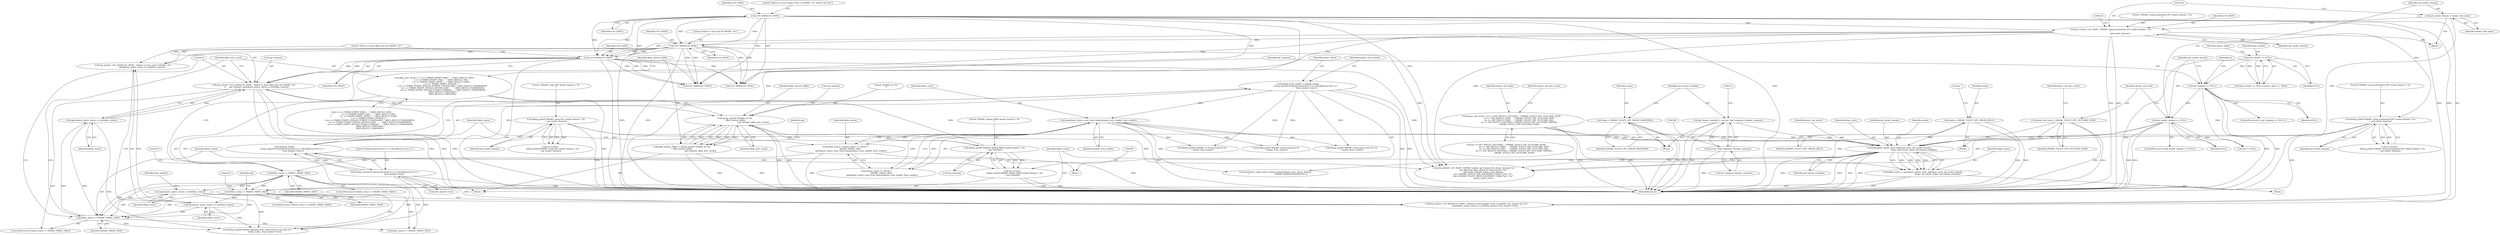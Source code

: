 digraph "0_exim_5b7a7c051c9ab9ee7c924a611f90ef2be03e0ad0@API" {
"1000397" [label="(Call,log_write(0, LOG_MAIN|LOG_PANIC, \"failure to store dkim (%s) for DMARC: %s\",\n        \t\t     sig->domain, opendmarc_policy_status_to_str(libdm_status)))"];
"1000399" [label="(Call,LOG_MAIN|LOG_PANIC)"];
"1000189" [label="(Call,LOG_MAIN|LOG_PANIC)"];
"1000214" [label="(Call,log_write(0, LOG_MAIN, \"DMARC using synthesized SPF sender domain = %s\n\",\n                               spf_sender_domain))"];
"1000211" [label="(Call,spf_sender_domain = sender_helo_name)"];
"1000339" [label="(Call,LOG_MAIN|LOG_PANIC)"];
"1000388" [label="(Call,debug_printf(\"DMARC adding DKIM sender domain = %s\n\", sig->domain))"];
"1000448" [label="(Call,string_sprintf(\"%sdkim %s %d\n\", dkim_history_buffer,\n                                                             sig->domain, dkim_ares_result))"];
"1000446" [label="(Call,dkim_history_buffer = string_sprintf(\"%sdkim %s %d\n\", dkim_history_buffer,\n                                                             sig->domain, dkim_ares_result))"];
"1000397" [label="(Call,log_write(0, LOG_MAIN|LOG_PANIC, \"failure to store dkim (%s) for DMARC: %s\",\n        \t\t     sig->domain, opendmarc_policy_status_to_str(libdm_status)))"];
"1000406" [label="(Call,opendmarc_policy_status_to_str(libdm_status))"];
"1000394" [label="(Call,libdm_status != DMARC_PARSE_OKAY)"];
"1000183" [label="(Call,libdm_status != DMARC_PARSE_OKAY)"];
"1000172" [label="(Call,libdm_status = (dmarc_abort == TRUE) ?\n                  DMARC_PARSE_OKAY :\n                  opendmarc_policy_store_from_domain(dmarc_pctx, header_from_sender))"];
"1000179" [label="(Call,opendmarc_policy_store_from_domain(dmarc_pctx, header_from_sender))"];
"1000161" [label="(Call,header_from_sender = expand_string(\n                           string_sprintf(\"${domain:${extract{1}{:}{${addresses:%s}}}}\",\n                             from_header->text) ))"];
"1000163" [label="(Call,expand_string(\n                           string_sprintf(\"${domain:${extract{1}{:}{${addresses:%s}}}}\",\n                             from_header->text) ))"];
"1000164" [label="(Call,string_sprintf(\"${domain:${extract{1}{:}{${addresses:%s}}}}\",\n                             from_header->text))"];
"1000334" [label="(Call,libdm_status != DMARC_PARSE_OKAY)"];
"1000325" [label="(Call,libdm_status = opendmarc_policy_store_spf(dmarc_pctx, spf_sender_domain,\n                                                dmarc_spf_result, origin, spf_human_readable))"];
"1000327" [label="(Call,opendmarc_policy_store_spf(dmarc_pctx, spf_sender_domain,\n                                                dmarc_spf_result, origin, spf_human_readable))"];
"1000221" [label="(Call,debug_printf(\"DMARC using synthesized SPF sender domain = %s\n\", spf_sender_domain))"];
"1000314" [label="(Call,debug_printf(\"DMARC using SPF sender domain = %s\n\", spf_sender_domain))"];
"1000207" [label="(Call,spf_sender_domain == NULL)"];
"1000202" [label="(Call,spf_response == NULL)"];
"1000150" [label="(Call,from_header == NULL)"];
"1000224" [label="(Call,dmarc_spf_result = DMARC_POLICY_SPF_OUTCOME_NONE)"];
"1000241" [label="(Call,dmarc_spf_result = (sr == SPF_RESULT_NEUTRAL)  ? DMARC_POLICY_SPF_OUTCOME_NONE :\n                         (sr == SPF_RESULT_PASS)     ? DMARC_POLICY_SPF_OUTCOME_PASS :\n                         (sr == SPF_RESULT_FAIL)     ? DMARC_POLICY_SPF_OUTCOME_FAIL :\n                         (sr == SPF_RESULT_SOFTFAIL) ? DMARC_POLICY_SPF_OUTCOME_TMPFAIL :\n                         DMARC_POLICY_SPF_OUTCOME_NONE)"];
"1000302" [label="(Call,origin = DMARC_POLICY_SPF_ORIGIN_MAILFROM)"];
"1000230" [label="(Call,origin = DMARC_POLICY_SPF_ORIGIN_HELO)"];
"1000305" [label="(Call,spf_human_readable = (uschar *)spf_response->header_comment)"];
"1000307" [label="(Call,(uschar *)spf_response->header_comment)"];
"1000193" [label="(Call,opendmarc_policy_status_to_str(libdm_status))"];
"1000343" [label="(Call,opendmarc_policy_status_to_str(libdm_status))"];
"1000408" [label="(Call,dkim_ares_result = ( vs == PDKIM_VERIFY_PASS )    ? ARES_RESULT_PASS :\n        \t              ( vs == PDKIM_VERIFY_FAIL )    ? ARES_RESULT_FAIL :\n        \t              ( vs == PDKIM_VERIFY_NONE )    ? ARES_RESULT_NONE :\n        \t              ( vs == PDKIM_VERIFY_INVALID ) ?\n                           ( ves == PDKIM_VERIFY_INVALID_PUBKEY_UNAVAILABLE ? ARES_RESULT_PERMERROR :\n                             ves == PDKIM_VERIFY_INVALID_BUFFER_SIZE        ? ARES_RESULT_PERMERROR :\n                             ves == PDKIM_VERIFY_INVALID_PUBKEY_PARSING     ? ARES_RESULT_PERMERROR :\n                             ARES_RESULT_UNKNOWN ) :\n                          ARES_RESULT_UNKNOWN)"];
"1000386" [label="(Call,(D_receive)\n        debug_printf(\"DMARC adding DKIM sender domain = %s\n\", sig->domain))"];
"1000325" [label="(Call,libdm_status = opendmarc_policy_store_spf(dmarc_pctx, spf_sender_domain,\n                                                dmarc_spf_result, origin, spf_human_readable))"];
"1000448" [label="(Call,string_sprintf(\"%sdkim %s %d\n\", dkim_history_buffer,\n                                                             sig->domain, dkim_ares_result))"];
"1000221" [label="(Call,debug_printf(\"DMARC using synthesized SPF sender domain = %s\n\", spf_sender_domain))"];
"1000179" [label="(Call,opendmarc_policy_store_from_domain(dmarc_pctx, header_from_sender))"];
"1000335" [label="(Identifier,libdm_status)"];
"1000484" [label="(Call,debug_printf(\"DMARC record parse error for %s\n\", header_from_sender))"];
"1000303" [label="(Identifier,origin)"];
"1000467" [label="(Call,debug_printf(\"DMARC no record found for %s\n\", header_from_sender))"];
"1000494" [label="(Call,debug_printf(\"DMARC skipping (%d), unsure what to do with %s\",\n                        libdm_status, from_header->text))"];
"1000193" [label="(Call,opendmarc_policy_status_to_str(libdm_status))"];
"1000165" [label="(Literal,\"${domain:${extract{1}{:}{${addresses:%s}}}}\")"];
"1000340" [label="(Identifier,LOG_MAIN)"];
"1000174" [label="(Call,(dmarc_abort == TRUE) ?\n                  DMARC_PARSE_OKAY :\n                  opendmarc_policy_store_from_domain(dmarc_pctx, header_from_sender))"];
"1000309" [label="(Call,spf_response->header_comment)"];
"1000230" [label="(Call,origin = DMARC_POLICY_SPF_ORIGIN_HELO)"];
"1000632" [label="(Call,log_write(0, LOG_MAIN, \"DMARC results: spf_domain=%s dmarc_domain=%s \"\n                             \"spf_align=%s dkim_align=%s enforcement='%s'\",\n                             spf_sender_domain, dmarc_used_domain,\n                             (sa==DMARC_POLICY_SPF_ALIGNMENT_PASS) ?\"yes\":\"no\",\n                             (da==DMARC_POLICY_DKIM_ALIGNMENT_PASS)?\"yes\":\"no\",\n                             dmarc_status_text))"];
"1000209" [label="(Identifier,NULL)"];
"1000235" [label="(Block,)"];
"1000341" [label="(Identifier,LOG_PANIC)"];
"1000339" [label="(Call,LOG_MAIN|LOG_PANIC)"];
"1000343" [label="(Call,opendmarc_policy_status_to_str(libdm_status))"];
"1000534" [label="(Call,LOG_MAIN|LOG_PANIC)"];
"1000185" [label="(Identifier,DMARC_PARSE_OKAY)"];
"1000194" [label="(Identifier,libdm_status)"];
"1000208" [label="(Identifier,spf_sender_domain)"];
"1000173" [label="(Identifier,libdm_status)"];
"1000150" [label="(Call,from_header == NULL)"];
"1000389" [label="(Literal,\"DMARC adding DKIM sender domain = %s\n\")"];
"1000182" [label="(ControlStructure,if (libdm_status != DMARC_PARSE_OKAY))"];
"1000190" [label="(Identifier,LOG_MAIN)"];
"1000218" [label="(Identifier,spf_sender_domain)"];
"1000223" [label="(Identifier,spf_sender_domain)"];
"1000162" [label="(Identifier,header_from_sender)"];
"1000402" [label="(Literal,\"failure to store dkim (%s) for DMARC: %s\")"];
"1000456" [label="(Identifier,sig)"];
"1000454" [label="(Identifier,dkim_ares_result)"];
"1000394" [label="(Call,libdm_status != DMARC_PARSE_OKAY)"];
"1000388" [label="(Call,debug_printf(\"DMARC adding DKIM sender domain = %s\n\", sig->domain))"];
"1000232" [label="(Identifier,DMARC_POLICY_SPF_ORIGIN_HELO)"];
"1000160" [label="(Block,)"];
"1000390" [label="(Call,sig->domain)"];
"1000515" [label="(Call,opendmarc_policy_fetch_utilized_domain(dmarc_pctx, dmarc_domain,\n        \t                                          DMARC_MAXHOSTNAMELEN-1))"];
"1000217" [label="(Literal,\"DMARC using synthesized SPF sender domain = %s\n\")"];
"1000338" [label="(Literal,0)"];
"1000346" [label="(Identifier,sig)"];
"1000315" [label="(Literal,\"DMARC using SPF sender domain = %s\n\")"];
"1000396" [label="(Identifier,DMARC_PARSE_OKAY)"];
"1000204" [label="(Identifier,NULL)"];
"1000449" [label="(Literal,\"%sdkim %s %d\n\")"];
"1000161" [label="(Call,header_from_sender = expand_string(\n                           string_sprintf(\"${domain:${extract{1}{:}{${addresses:%s}}}}\",\n                             from_header->text) ))"];
"1000215" [label="(Literal,0)"];
"1000196" [label="(Identifier,from_header)"];
"1000181" [label="(Identifier,header_from_sender)"];
"1000212" [label="(Identifier,spf_sender_domain)"];
"1000191" [label="(Identifier,LOG_PANIC)"];
"1000225" [label="(Identifier,dmarc_spf_result)"];
"1000307" [label="(Call,(uschar *)spf_response->header_comment)"];
"1000477" [label="(Call,debug_printf(\"DMARC record found for %s\n\", header_from_sender))"];
"1000164" [label="(Call,string_sprintf(\"${domain:${extract{1}{:}{${addresses:%s}}}}\",\n                             from_header->text))"];
"1000403" [label="(Call,sig->domain)"];
"1000237" [label="(Identifier,sr)"];
"1000334" [label="(Call,libdm_status != DMARC_PARSE_OKAY)"];
"1000203" [label="(Identifier,spf_response)"];
"1000170" [label="(Identifier,dmarc_abort)"];
"1000192" [label="(Literal,\"failure to store header From: in DMARC: %s, header was '%s'\")"];
"1000205" [label="(Block,)"];
"1000242" [label="(Identifier,dmarc_spf_result)"];
"1000202" [label="(Call,spf_response == NULL)"];
"1000149" [label="(Call,from_header == NULL || dmarc_abort == TRUE)"];
"1000210" [label="(Block,)"];
"1000330" [label="(Identifier,dmarc_spf_result)"];
"1000450" [label="(Identifier,dkim_history_buffer)"];
"1000154" [label="(Identifier,dmarc_abort)"];
"1000180" [label="(Identifier,dmarc_pctx)"];
"1000344" [label="(Identifier,libdm_status)"];
"1000201" [label="(ControlStructure,if ( spf_response == NULL ))"];
"1000151" [label="(Identifier,from_header)"];
"1000214" [label="(Call,log_write(0, LOG_MAIN, \"DMARC using synthesized SPF sender domain = %s\n\",\n                               spf_sender_domain))"];
"1000228" [label="(Identifier,dmarc_spf_ares_result)"];
"1000219" [label="(Call,(D_receive)\n          debug_printf(\"DMARC using synthesized SPF sender domain = %s\n\", spf_sender_domain))"];
"1000312" [label="(Call,(D_receive)\n        debug_printf(\"DMARC using SPF sender domain = %s\n\", spf_sender_domain))"];
"1000408" [label="(Call,dkim_ares_result = ( vs == PDKIM_VERIFY_PASS )    ? ARES_RESULT_PASS :\n        \t              ( vs == PDKIM_VERIFY_FAIL )    ? ARES_RESULT_FAIL :\n        \t              ( vs == PDKIM_VERIFY_NONE )    ? ARES_RESULT_NONE :\n        \t              ( vs == PDKIM_VERIFY_INVALID ) ?\n                           ( ves == PDKIM_VERIFY_INVALID_PUBKEY_UNAVAILABLE ? ARES_RESULT_PERMERROR :\n                             ves == PDKIM_VERIFY_INVALID_BUFFER_SIZE        ? ARES_RESULT_PERMERROR :\n                             ves == PDKIM_VERIFY_INVALID_PUBKEY_PARSING     ? ARES_RESULT_PERMERROR :\n                             ARES_RESULT_UNKNOWN ) :\n                          ARES_RESULT_UNKNOWN)"];
"1000332" [label="(Identifier,spf_human_readable)"];
"1000316" [label="(Identifier,spf_sender_domain)"];
"1000243" [label="(Call,(sr == SPF_RESULT_NEUTRAL)  ? DMARC_POLICY_SPF_OUTCOME_NONE :\n                         (sr == SPF_RESULT_PASS)     ? DMARC_POLICY_SPF_OUTCOME_PASS :\n                         (sr == SPF_RESULT_FAIL)     ? DMARC_POLICY_SPF_OUTCOME_FAIL :\n                         (sr == SPF_RESULT_SOFTFAIL) ? DMARC_POLICY_SPF_OUTCOME_TMPFAIL :\n                         DMARC_POLICY_SPF_OUTCOME_NONE)"];
"1000314" [label="(Call,debug_printf(\"DMARC using SPF sender domain = %s\n\", spf_sender_domain))"];
"1000326" [label="(Identifier,libdm_status)"];
"1000189" [label="(Call,LOG_MAIN|LOG_PANIC)"];
"1000305" [label="(Call,spf_human_readable = (uschar *)spf_response->header_comment)"];
"1000528" [label="(Call,libdm_status != DMARC_PARSE_OKAY)"];
"1000163" [label="(Call,expand_string(\n                           string_sprintf(\"${domain:${extract{1}{:}{${addresses:%s}}}}\",\n                             from_header->text) ))"];
"1000231" [label="(Identifier,origin)"];
"1000152" [label="(Identifier,NULL)"];
"1000327" [label="(Call,opendmarc_policy_store_spf(dmarc_pctx, spf_sender_domain,\n                                                dmarc_spf_result, origin, spf_human_readable))"];
"1000302" [label="(Call,origin = DMARC_POLICY_SPF_ORIGIN_MAILFROM)"];
"1000621" [label="(Call,LOG_MAIN|LOG_PANIC)"];
"1000336" [label="(Identifier,DMARC_PARSE_OKAY)"];
"1000328" [label="(Identifier,dmarc_pctx)"];
"1000342" [label="(Literal,\"failure to store spf for DMARC: %s\")"];
"1000337" [label="(Call,log_write(0, LOG_MAIN|LOG_PANIC, \"failure to store spf for DMARC: %s\",\n                             opendmarc_policy_status_to_str(libdm_status)))"];
"1000353" [label="(Block,)"];
"1000397" [label="(Call,log_write(0, LOG_MAIN|LOG_PANIC, \"failure to store dkim (%s) for DMARC: %s\",\n        \t\t     sig->domain, opendmarc_policy_status_to_str(libdm_status)))"];
"1000398" [label="(Literal,0)"];
"1000386" [label="(Call,(D_receive)\n        debug_printf(\"DMARC adding DKIM sender domain = %s\n\", sig->domain))"];
"1000451" [label="(Call,sig->domain)"];
"1000183" [label="(Call,libdm_status != DMARC_PARSE_OKAY)"];
"1000447" [label="(Identifier,dkim_history_buffer)"];
"1000406" [label="(Call,opendmarc_policy_status_to_str(libdm_status))"];
"1000350" [label="(Call,sig != NULL)"];
"1000211" [label="(Call,spf_sender_domain = sender_helo_name)"];
"1000206" [label="(ControlStructure,if (spf_sender_domain == NULL))"];
"1000401" [label="(Identifier,LOG_PANIC)"];
"1000233" [label="(Literal,\"\")"];
"1000241" [label="(Call,dmarc_spf_result = (sr == SPF_RESULT_NEUTRAL)  ? DMARC_POLICY_SPF_OUTCOME_NONE :\n                         (sr == SPF_RESULT_PASS)     ? DMARC_POLICY_SPF_OUTCOME_PASS :\n                         (sr == SPF_RESULT_FAIL)     ? DMARC_POLICY_SPF_OUTCOME_FAIL :\n                         (sr == SPF_RESULT_SOFTFAIL) ? DMARC_POLICY_SPF_OUTCOME_TMPFAIL :\n                         DMARC_POLICY_SPF_OUTCOME_NONE)"];
"1000410" [label="(Call,( vs == PDKIM_VERIFY_PASS )    ? ARES_RESULT_PASS :\n        \t              ( vs == PDKIM_VERIFY_FAIL )    ? ARES_RESULT_FAIL :\n        \t              ( vs == PDKIM_VERIFY_NONE )    ? ARES_RESULT_NONE :\n        \t              ( vs == PDKIM_VERIFY_INVALID ) ?\n                           ( ves == PDKIM_VERIFY_INVALID_PUBKEY_UNAVAILABLE ? ARES_RESULT_PERMERROR :\n                             ves == PDKIM_VERIFY_INVALID_BUFFER_SIZE        ? ARES_RESULT_PERMERROR :\n                             ves == PDKIM_VERIFY_INVALID_PUBKEY_PARSING     ? ARES_RESULT_PERMERROR :\n                             ARES_RESULT_UNKNOWN ) :\n                          ARES_RESULT_UNKNOWN)"];
"1000166" [label="(Call,from_header->text)"];
"1000184" [label="(Identifier,libdm_status)"];
"1000333" [label="(ControlStructure,if (libdm_status != DMARC_PARSE_OKAY))"];
"1000213" [label="(Identifier,sender_helo_name)"];
"1000329" [label="(Identifier,spf_sender_domain)"];
"1000172" [label="(Call,libdm_status = (dmarc_abort == TRUE) ?\n                  DMARC_PARSE_OKAY :\n                  opendmarc_policy_store_from_domain(dmarc_pctx, header_from_sender))"];
"1000224" [label="(Call,dmarc_spf_result = DMARC_POLICY_SPF_OUTCOME_NONE)"];
"1000226" [label="(Identifier,DMARC_POLICY_SPF_OUTCOME_NONE)"];
"1000304" [label="(Identifier,DMARC_POLICY_SPF_ORIGIN_MAILFROM)"];
"1000393" [label="(ControlStructure,if (libdm_status != DMARC_PARSE_OKAY))"];
"1000216" [label="(Identifier,LOG_MAIN)"];
"1000446" [label="(Call,dkim_history_buffer = string_sprintf(\"%sdkim %s %d\n\", dkim_history_buffer,\n                                                             sig->domain, dkim_ares_result))"];
"1000306" [label="(Identifier,spf_human_readable)"];
"1000399" [label="(Call,LOG_MAIN|LOG_PANIC)"];
"1000188" [label="(Literal,0)"];
"1000409" [label="(Identifier,dkim_ares_result)"];
"1000187" [label="(Call,log_write(0, LOG_MAIN|LOG_PANIC, \"failure to store header From: in DMARC: %s, header was '%s'\",\n                           opendmarc_policy_status_to_str(libdm_status), from_header->text))"];
"1000207" [label="(Call,spf_sender_domain == NULL)"];
"1000331" [label="(Identifier,origin)"];
"1000222" [label="(Literal,\"DMARC using synthesized SPF sender domain = %s\n\")"];
"1000395" [label="(Identifier,libdm_status)"];
"1000400" [label="(Identifier,LOG_MAIN)"];
"1000407" [label="(Identifier,libdm_status)"];
"1000265" [label="(Identifier,dmarc_spf_ares_result)"];
"1000324" [label="(Block,)"];
"1000663" [label="(MethodReturn,int)"];
"1000397" -> "1000393"  [label="AST: "];
"1000397" -> "1000406"  [label="CFG: "];
"1000398" -> "1000397"  [label="AST: "];
"1000399" -> "1000397"  [label="AST: "];
"1000402" -> "1000397"  [label="AST: "];
"1000403" -> "1000397"  [label="AST: "];
"1000406" -> "1000397"  [label="AST: "];
"1000409" -> "1000397"  [label="CFG: "];
"1000397" -> "1000663"  [label="DDG: "];
"1000397" -> "1000663"  [label="DDG: "];
"1000397" -> "1000663"  [label="DDG: "];
"1000399" -> "1000397"  [label="DDG: "];
"1000399" -> "1000397"  [label="DDG: "];
"1000388" -> "1000397"  [label="DDG: "];
"1000406" -> "1000397"  [label="DDG: "];
"1000397" -> "1000448"  [label="DDG: "];
"1000399" -> "1000401"  [label="CFG: "];
"1000400" -> "1000399"  [label="AST: "];
"1000401" -> "1000399"  [label="AST: "];
"1000402" -> "1000399"  [label="CFG: "];
"1000399" -> "1000663"  [label="DDG: "];
"1000399" -> "1000663"  [label="DDG: "];
"1000189" -> "1000399"  [label="DDG: "];
"1000189" -> "1000399"  [label="DDG: "];
"1000214" -> "1000399"  [label="DDG: "];
"1000339" -> "1000399"  [label="DDG: "];
"1000339" -> "1000399"  [label="DDG: "];
"1000399" -> "1000534"  [label="DDG: "];
"1000399" -> "1000534"  [label="DDG: "];
"1000399" -> "1000621"  [label="DDG: "];
"1000399" -> "1000621"  [label="DDG: "];
"1000399" -> "1000632"  [label="DDG: "];
"1000189" -> "1000187"  [label="AST: "];
"1000189" -> "1000191"  [label="CFG: "];
"1000190" -> "1000189"  [label="AST: "];
"1000191" -> "1000189"  [label="AST: "];
"1000192" -> "1000189"  [label="CFG: "];
"1000189" -> "1000663"  [label="DDG: "];
"1000189" -> "1000663"  [label="DDG: "];
"1000189" -> "1000187"  [label="DDG: "];
"1000189" -> "1000187"  [label="DDG: "];
"1000189" -> "1000214"  [label="DDG: "];
"1000189" -> "1000339"  [label="DDG: "];
"1000189" -> "1000339"  [label="DDG: "];
"1000189" -> "1000534"  [label="DDG: "];
"1000189" -> "1000534"  [label="DDG: "];
"1000189" -> "1000621"  [label="DDG: "];
"1000189" -> "1000621"  [label="DDG: "];
"1000189" -> "1000632"  [label="DDG: "];
"1000214" -> "1000210"  [label="AST: "];
"1000214" -> "1000218"  [label="CFG: "];
"1000215" -> "1000214"  [label="AST: "];
"1000216" -> "1000214"  [label="AST: "];
"1000217" -> "1000214"  [label="AST: "];
"1000218" -> "1000214"  [label="AST: "];
"1000220" -> "1000214"  [label="CFG: "];
"1000214" -> "1000663"  [label="DDG: "];
"1000214" -> "1000663"  [label="DDG: "];
"1000211" -> "1000214"  [label="DDG: "];
"1000214" -> "1000221"  [label="DDG: "];
"1000214" -> "1000339"  [label="DDG: "];
"1000214" -> "1000534"  [label="DDG: "];
"1000214" -> "1000621"  [label="DDG: "];
"1000214" -> "1000632"  [label="DDG: "];
"1000211" -> "1000210"  [label="AST: "];
"1000211" -> "1000213"  [label="CFG: "];
"1000212" -> "1000211"  [label="AST: "];
"1000213" -> "1000211"  [label="AST: "];
"1000215" -> "1000211"  [label="CFG: "];
"1000211" -> "1000663"  [label="DDG: "];
"1000339" -> "1000337"  [label="AST: "];
"1000339" -> "1000341"  [label="CFG: "];
"1000340" -> "1000339"  [label="AST: "];
"1000341" -> "1000339"  [label="AST: "];
"1000342" -> "1000339"  [label="CFG: "];
"1000339" -> "1000663"  [label="DDG: "];
"1000339" -> "1000663"  [label="DDG: "];
"1000339" -> "1000337"  [label="DDG: "];
"1000339" -> "1000337"  [label="DDG: "];
"1000339" -> "1000534"  [label="DDG: "];
"1000339" -> "1000534"  [label="DDG: "];
"1000339" -> "1000621"  [label="DDG: "];
"1000339" -> "1000621"  [label="DDG: "];
"1000339" -> "1000632"  [label="DDG: "];
"1000388" -> "1000386"  [label="AST: "];
"1000388" -> "1000390"  [label="CFG: "];
"1000389" -> "1000388"  [label="AST: "];
"1000390" -> "1000388"  [label="AST: "];
"1000386" -> "1000388"  [label="CFG: "];
"1000388" -> "1000386"  [label="DDG: "];
"1000388" -> "1000386"  [label="DDG: "];
"1000448" -> "1000388"  [label="DDG: "];
"1000388" -> "1000448"  [label="DDG: "];
"1000448" -> "1000446"  [label="AST: "];
"1000448" -> "1000454"  [label="CFG: "];
"1000449" -> "1000448"  [label="AST: "];
"1000450" -> "1000448"  [label="AST: "];
"1000451" -> "1000448"  [label="AST: "];
"1000454" -> "1000448"  [label="AST: "];
"1000446" -> "1000448"  [label="CFG: "];
"1000448" -> "1000663"  [label="DDG: "];
"1000448" -> "1000663"  [label="DDG: "];
"1000448" -> "1000446"  [label="DDG: "];
"1000448" -> "1000446"  [label="DDG: "];
"1000448" -> "1000446"  [label="DDG: "];
"1000448" -> "1000446"  [label="DDG: "];
"1000446" -> "1000448"  [label="DDG: "];
"1000408" -> "1000448"  [label="DDG: "];
"1000446" -> "1000353"  [label="AST: "];
"1000447" -> "1000446"  [label="AST: "];
"1000456" -> "1000446"  [label="CFG: "];
"1000446" -> "1000663"  [label="DDG: "];
"1000446" -> "1000663"  [label="DDG: "];
"1000406" -> "1000407"  [label="CFG: "];
"1000407" -> "1000406"  [label="AST: "];
"1000406" -> "1000394"  [label="DDG: "];
"1000394" -> "1000406"  [label="DDG: "];
"1000406" -> "1000494"  [label="DDG: "];
"1000394" -> "1000393"  [label="AST: "];
"1000394" -> "1000396"  [label="CFG: "];
"1000395" -> "1000394"  [label="AST: "];
"1000396" -> "1000394"  [label="AST: "];
"1000398" -> "1000394"  [label="CFG: "];
"1000409" -> "1000394"  [label="CFG: "];
"1000183" -> "1000394"  [label="DDG: "];
"1000183" -> "1000394"  [label="DDG: "];
"1000334" -> "1000394"  [label="DDG: "];
"1000334" -> "1000394"  [label="DDG: "];
"1000193" -> "1000394"  [label="DDG: "];
"1000343" -> "1000394"  [label="DDG: "];
"1000394" -> "1000494"  [label="DDG: "];
"1000394" -> "1000528"  [label="DDG: "];
"1000183" -> "1000182"  [label="AST: "];
"1000183" -> "1000185"  [label="CFG: "];
"1000184" -> "1000183"  [label="AST: "];
"1000185" -> "1000183"  [label="AST: "];
"1000188" -> "1000183"  [label="CFG: "];
"1000203" -> "1000183"  [label="CFG: "];
"1000172" -> "1000183"  [label="DDG: "];
"1000183" -> "1000193"  [label="DDG: "];
"1000183" -> "1000334"  [label="DDG: "];
"1000183" -> "1000494"  [label="DDG: "];
"1000183" -> "1000528"  [label="DDG: "];
"1000172" -> "1000160"  [label="AST: "];
"1000172" -> "1000174"  [label="CFG: "];
"1000173" -> "1000172"  [label="AST: "];
"1000174" -> "1000172"  [label="AST: "];
"1000184" -> "1000172"  [label="CFG: "];
"1000172" -> "1000663"  [label="DDG: "];
"1000179" -> "1000172"  [label="DDG: "];
"1000179" -> "1000172"  [label="DDG: "];
"1000179" -> "1000174"  [label="AST: "];
"1000179" -> "1000181"  [label="CFG: "];
"1000180" -> "1000179"  [label="AST: "];
"1000181" -> "1000179"  [label="AST: "];
"1000174" -> "1000179"  [label="CFG: "];
"1000179" -> "1000663"  [label="DDG: "];
"1000179" -> "1000174"  [label="DDG: "];
"1000179" -> "1000174"  [label="DDG: "];
"1000161" -> "1000179"  [label="DDG: "];
"1000179" -> "1000327"  [label="DDG: "];
"1000179" -> "1000467"  [label="DDG: "];
"1000179" -> "1000477"  [label="DDG: "];
"1000179" -> "1000484"  [label="DDG: "];
"1000179" -> "1000515"  [label="DDG: "];
"1000161" -> "1000160"  [label="AST: "];
"1000161" -> "1000163"  [label="CFG: "];
"1000162" -> "1000161"  [label="AST: "];
"1000163" -> "1000161"  [label="AST: "];
"1000170" -> "1000161"  [label="CFG: "];
"1000161" -> "1000663"  [label="DDG: "];
"1000161" -> "1000663"  [label="DDG: "];
"1000163" -> "1000161"  [label="DDG: "];
"1000161" -> "1000467"  [label="DDG: "];
"1000161" -> "1000477"  [label="DDG: "];
"1000161" -> "1000484"  [label="DDG: "];
"1000163" -> "1000164"  [label="CFG: "];
"1000164" -> "1000163"  [label="AST: "];
"1000163" -> "1000663"  [label="DDG: "];
"1000164" -> "1000163"  [label="DDG: "];
"1000164" -> "1000163"  [label="DDG: "];
"1000164" -> "1000166"  [label="CFG: "];
"1000165" -> "1000164"  [label="AST: "];
"1000166" -> "1000164"  [label="AST: "];
"1000164" -> "1000663"  [label="DDG: "];
"1000164" -> "1000187"  [label="DDG: "];
"1000164" -> "1000494"  [label="DDG: "];
"1000334" -> "1000333"  [label="AST: "];
"1000334" -> "1000336"  [label="CFG: "];
"1000335" -> "1000334"  [label="AST: "];
"1000336" -> "1000334"  [label="AST: "];
"1000338" -> "1000334"  [label="CFG: "];
"1000346" -> "1000334"  [label="CFG: "];
"1000325" -> "1000334"  [label="DDG: "];
"1000334" -> "1000343"  [label="DDG: "];
"1000334" -> "1000494"  [label="DDG: "];
"1000334" -> "1000528"  [label="DDG: "];
"1000325" -> "1000324"  [label="AST: "];
"1000325" -> "1000327"  [label="CFG: "];
"1000326" -> "1000325"  [label="AST: "];
"1000327" -> "1000325"  [label="AST: "];
"1000335" -> "1000325"  [label="CFG: "];
"1000325" -> "1000663"  [label="DDG: "];
"1000327" -> "1000325"  [label="DDG: "];
"1000327" -> "1000325"  [label="DDG: "];
"1000327" -> "1000325"  [label="DDG: "];
"1000327" -> "1000325"  [label="DDG: "];
"1000327" -> "1000325"  [label="DDG: "];
"1000327" -> "1000332"  [label="CFG: "];
"1000328" -> "1000327"  [label="AST: "];
"1000329" -> "1000327"  [label="AST: "];
"1000330" -> "1000327"  [label="AST: "];
"1000331" -> "1000327"  [label="AST: "];
"1000332" -> "1000327"  [label="AST: "];
"1000327" -> "1000663"  [label="DDG: "];
"1000327" -> "1000663"  [label="DDG: "];
"1000327" -> "1000663"  [label="DDG: "];
"1000327" -> "1000663"  [label="DDG: "];
"1000221" -> "1000327"  [label="DDG: "];
"1000314" -> "1000327"  [label="DDG: "];
"1000207" -> "1000327"  [label="DDG: "];
"1000224" -> "1000327"  [label="DDG: "];
"1000241" -> "1000327"  [label="DDG: "];
"1000302" -> "1000327"  [label="DDG: "];
"1000230" -> "1000327"  [label="DDG: "];
"1000305" -> "1000327"  [label="DDG: "];
"1000327" -> "1000515"  [label="DDG: "];
"1000327" -> "1000632"  [label="DDG: "];
"1000221" -> "1000219"  [label="AST: "];
"1000221" -> "1000223"  [label="CFG: "];
"1000222" -> "1000221"  [label="AST: "];
"1000223" -> "1000221"  [label="AST: "];
"1000219" -> "1000221"  [label="CFG: "];
"1000221" -> "1000663"  [label="DDG: "];
"1000221" -> "1000219"  [label="DDG: "];
"1000221" -> "1000219"  [label="DDG: "];
"1000221" -> "1000632"  [label="DDG: "];
"1000314" -> "1000312"  [label="AST: "];
"1000314" -> "1000316"  [label="CFG: "];
"1000315" -> "1000314"  [label="AST: "];
"1000316" -> "1000314"  [label="AST: "];
"1000312" -> "1000314"  [label="CFG: "];
"1000314" -> "1000663"  [label="DDG: "];
"1000314" -> "1000312"  [label="DDG: "];
"1000314" -> "1000312"  [label="DDG: "];
"1000314" -> "1000632"  [label="DDG: "];
"1000207" -> "1000206"  [label="AST: "];
"1000207" -> "1000209"  [label="CFG: "];
"1000208" -> "1000207"  [label="AST: "];
"1000209" -> "1000207"  [label="AST: "];
"1000212" -> "1000207"  [label="CFG: "];
"1000225" -> "1000207"  [label="CFG: "];
"1000207" -> "1000663"  [label="DDG: "];
"1000207" -> "1000663"  [label="DDG: "];
"1000202" -> "1000207"  [label="DDG: "];
"1000207" -> "1000350"  [label="DDG: "];
"1000207" -> "1000632"  [label="DDG: "];
"1000202" -> "1000201"  [label="AST: "];
"1000202" -> "1000204"  [label="CFG: "];
"1000203" -> "1000202"  [label="AST: "];
"1000204" -> "1000202"  [label="AST: "];
"1000208" -> "1000202"  [label="CFG: "];
"1000237" -> "1000202"  [label="CFG: "];
"1000202" -> "1000663"  [label="DDG: "];
"1000202" -> "1000663"  [label="DDG: "];
"1000150" -> "1000202"  [label="DDG: "];
"1000202" -> "1000350"  [label="DDG: "];
"1000150" -> "1000149"  [label="AST: "];
"1000150" -> "1000152"  [label="CFG: "];
"1000151" -> "1000150"  [label="AST: "];
"1000152" -> "1000150"  [label="AST: "];
"1000154" -> "1000150"  [label="CFG: "];
"1000149" -> "1000150"  [label="CFG: "];
"1000150" -> "1000663"  [label="DDG: "];
"1000150" -> "1000149"  [label="DDG: "];
"1000150" -> "1000149"  [label="DDG: "];
"1000224" -> "1000205"  [label="AST: "];
"1000224" -> "1000226"  [label="CFG: "];
"1000225" -> "1000224"  [label="AST: "];
"1000226" -> "1000224"  [label="AST: "];
"1000228" -> "1000224"  [label="CFG: "];
"1000224" -> "1000663"  [label="DDG: "];
"1000224" -> "1000663"  [label="DDG: "];
"1000241" -> "1000235"  [label="AST: "];
"1000241" -> "1000243"  [label="CFG: "];
"1000242" -> "1000241"  [label="AST: "];
"1000243" -> "1000241"  [label="AST: "];
"1000265" -> "1000241"  [label="CFG: "];
"1000241" -> "1000663"  [label="DDG: "];
"1000241" -> "1000663"  [label="DDG: "];
"1000302" -> "1000235"  [label="AST: "];
"1000302" -> "1000304"  [label="CFG: "];
"1000303" -> "1000302"  [label="AST: "];
"1000304" -> "1000302"  [label="AST: "];
"1000306" -> "1000302"  [label="CFG: "];
"1000302" -> "1000663"  [label="DDG: "];
"1000302" -> "1000663"  [label="DDG: "];
"1000230" -> "1000205"  [label="AST: "];
"1000230" -> "1000232"  [label="CFG: "];
"1000231" -> "1000230"  [label="AST: "];
"1000232" -> "1000230"  [label="AST: "];
"1000233" -> "1000230"  [label="CFG: "];
"1000230" -> "1000663"  [label="DDG: "];
"1000230" -> "1000663"  [label="DDG: "];
"1000305" -> "1000235"  [label="AST: "];
"1000305" -> "1000307"  [label="CFG: "];
"1000306" -> "1000305"  [label="AST: "];
"1000307" -> "1000305"  [label="AST: "];
"1000313" -> "1000305"  [label="CFG: "];
"1000305" -> "1000663"  [label="DDG: "];
"1000305" -> "1000663"  [label="DDG: "];
"1000307" -> "1000305"  [label="DDG: "];
"1000307" -> "1000309"  [label="CFG: "];
"1000308" -> "1000307"  [label="AST: "];
"1000309" -> "1000307"  [label="AST: "];
"1000307" -> "1000663"  [label="DDG: "];
"1000193" -> "1000187"  [label="AST: "];
"1000193" -> "1000194"  [label="CFG: "];
"1000194" -> "1000193"  [label="AST: "];
"1000196" -> "1000193"  [label="CFG: "];
"1000193" -> "1000187"  [label="DDG: "];
"1000193" -> "1000494"  [label="DDG: "];
"1000343" -> "1000337"  [label="AST: "];
"1000343" -> "1000344"  [label="CFG: "];
"1000344" -> "1000343"  [label="AST: "];
"1000337" -> "1000343"  [label="CFG: "];
"1000343" -> "1000337"  [label="DDG: "];
"1000343" -> "1000494"  [label="DDG: "];
"1000408" -> "1000353"  [label="AST: "];
"1000408" -> "1000410"  [label="CFG: "];
"1000409" -> "1000408"  [label="AST: "];
"1000410" -> "1000408"  [label="AST: "];
"1000447" -> "1000408"  [label="CFG: "];
"1000408" -> "1000663"  [label="DDG: "];
"1000386" -> "1000353"  [label="AST: "];
"1000387" -> "1000386"  [label="AST: "];
"1000395" -> "1000386"  [label="CFG: "];
"1000386" -> "1000663"  [label="DDG: "];
"1000386" -> "1000663"  [label="DDG: "];
}
